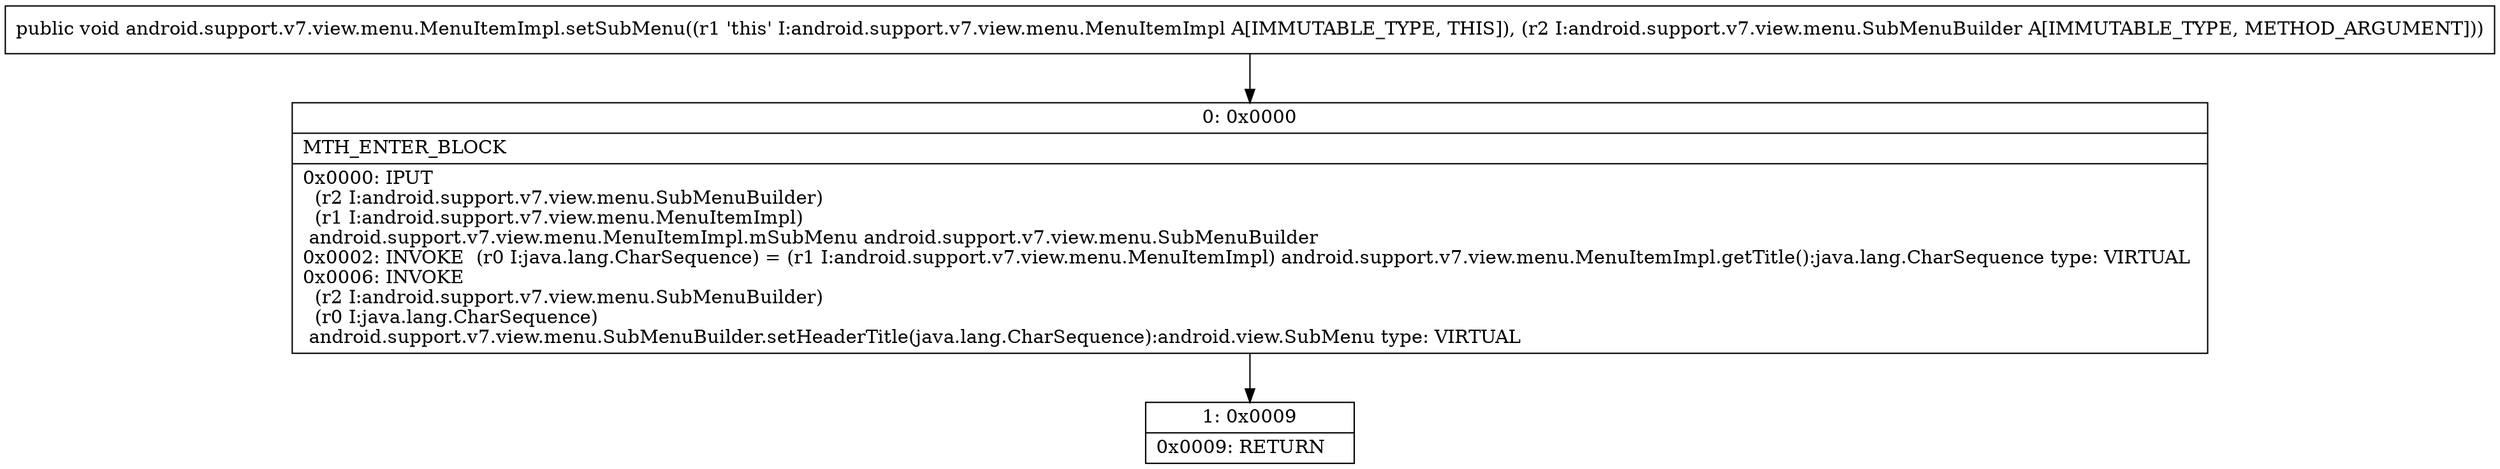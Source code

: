 digraph "CFG forandroid.support.v7.view.menu.MenuItemImpl.setSubMenu(Landroid\/support\/v7\/view\/menu\/SubMenuBuilder;)V" {
Node_0 [shape=record,label="{0\:\ 0x0000|MTH_ENTER_BLOCK\l|0x0000: IPUT  \l  (r2 I:android.support.v7.view.menu.SubMenuBuilder)\l  (r1 I:android.support.v7.view.menu.MenuItemImpl)\l android.support.v7.view.menu.MenuItemImpl.mSubMenu android.support.v7.view.menu.SubMenuBuilder \l0x0002: INVOKE  (r0 I:java.lang.CharSequence) = (r1 I:android.support.v7.view.menu.MenuItemImpl) android.support.v7.view.menu.MenuItemImpl.getTitle():java.lang.CharSequence type: VIRTUAL \l0x0006: INVOKE  \l  (r2 I:android.support.v7.view.menu.SubMenuBuilder)\l  (r0 I:java.lang.CharSequence)\l android.support.v7.view.menu.SubMenuBuilder.setHeaderTitle(java.lang.CharSequence):android.view.SubMenu type: VIRTUAL \l}"];
Node_1 [shape=record,label="{1\:\ 0x0009|0x0009: RETURN   \l}"];
MethodNode[shape=record,label="{public void android.support.v7.view.menu.MenuItemImpl.setSubMenu((r1 'this' I:android.support.v7.view.menu.MenuItemImpl A[IMMUTABLE_TYPE, THIS]), (r2 I:android.support.v7.view.menu.SubMenuBuilder A[IMMUTABLE_TYPE, METHOD_ARGUMENT])) }"];
MethodNode -> Node_0;
Node_0 -> Node_1;
}

